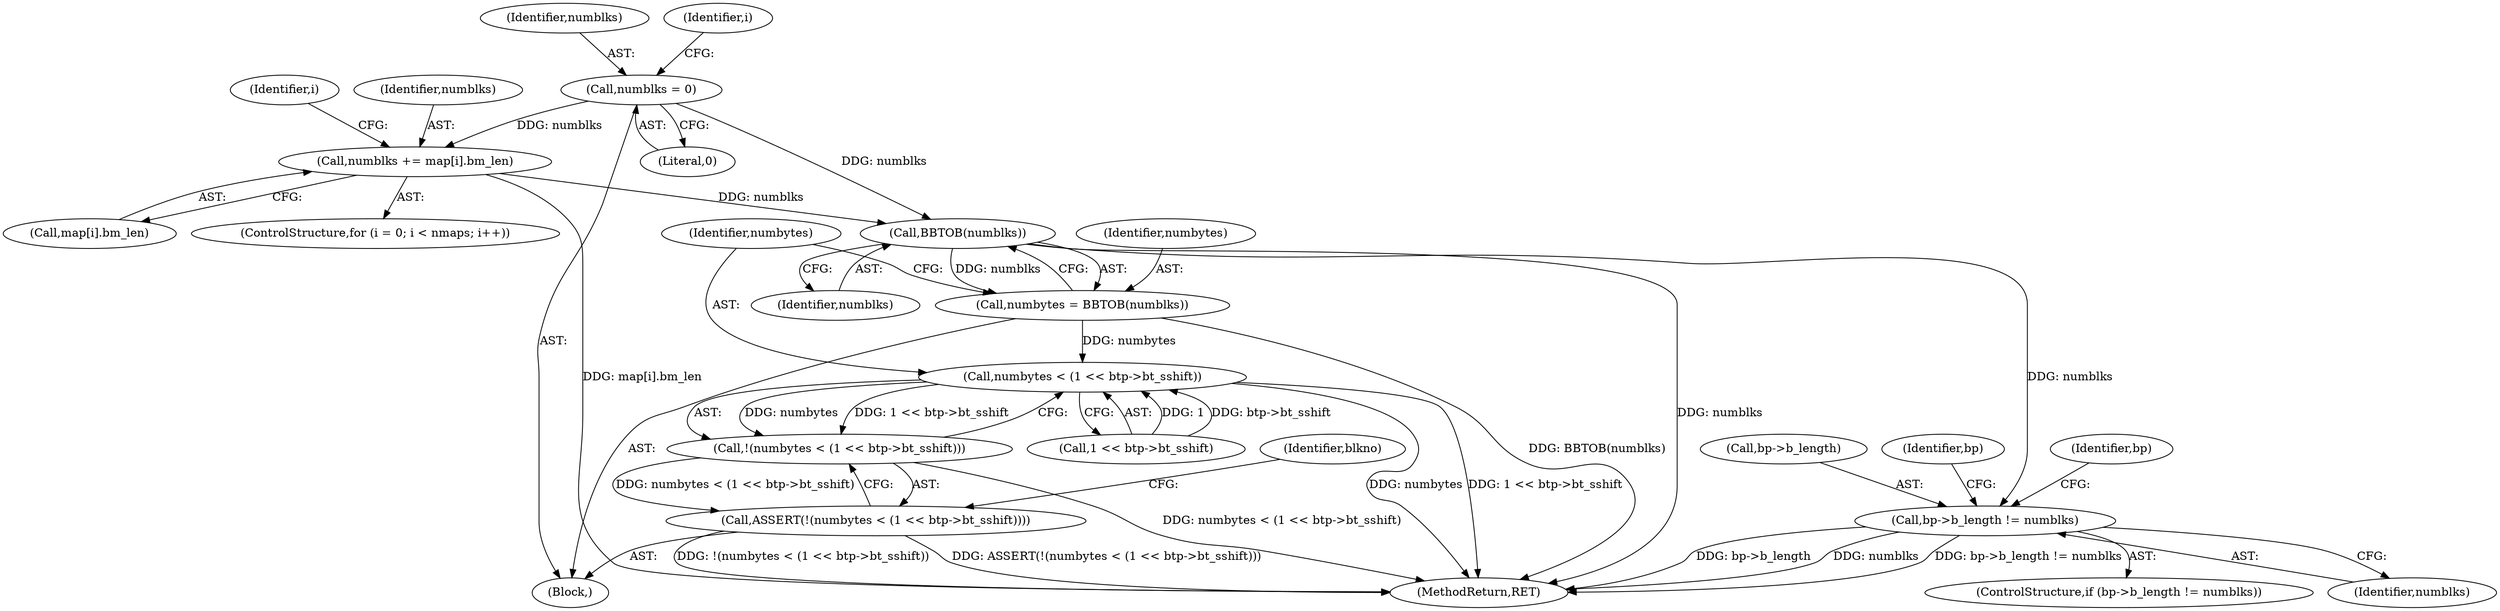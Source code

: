 digraph "0_linux_eb178619f930fa2ba2348de332a1ff1c66a31424@array" {
"1000144" [label="(Call,numblks += map[i].bm_len)"];
"1000131" [label="(Call,numblks = 0)"];
"1000153" [label="(Call,BBTOB(numblks))"];
"1000151" [label="(Call,numbytes = BBTOB(numblks))"];
"1000157" [label="(Call,numbytes < (1 << btp->bt_sshift))"];
"1000156" [label="(Call,!(numbytes < (1 << btp->bt_sshift)))"];
"1000155" [label="(Call,ASSERT(!(numbytes < (1 << btp->bt_sshift))))"];
"1000270" [label="(Call,bp->b_length != numblks)"];
"1000279" [label="(Identifier,bp)"];
"1000131" [label="(Call,numblks = 0)"];
"1000159" [label="(Call,1 << btp->bt_sshift)"];
"1000274" [label="(Identifier,numblks)"];
"1000271" [label="(Call,bp->b_length)"];
"1000270" [label="(Call,bp->b_length != numblks)"];
"1000158" [label="(Identifier,numbytes)"];
"1000156" [label="(Call,!(numbytes < (1 << btp->bt_sshift)))"];
"1000151" [label="(Call,numbytes = BBTOB(numblks))"];
"1000133" [label="(Literal,0)"];
"1000135" [label="(ControlStructure,for (i = 0; i < nmaps; i++))"];
"1000143" [label="(Identifier,i)"];
"1000154" [label="(Identifier,numblks)"];
"1000293" [label="(Identifier,bp)"];
"1000145" [label="(Identifier,numblks)"];
"1000152" [label="(Identifier,numbytes)"];
"1000269" [label="(ControlStructure,if (bp->b_length != numblks))"];
"1000153" [label="(Call,BBTOB(numblks))"];
"1000168" [label="(Identifier,blkno)"];
"1000115" [label="(Block,)"];
"1000157" [label="(Call,numbytes < (1 << btp->bt_sshift))"];
"1000144" [label="(Call,numblks += map[i].bm_len)"];
"1000146" [label="(Call,map[i].bm_len)"];
"1000132" [label="(Identifier,numblks)"];
"1000137" [label="(Identifier,i)"];
"1000407" [label="(MethodReturn,RET)"];
"1000155" [label="(Call,ASSERT(!(numbytes < (1 << btp->bt_sshift))))"];
"1000144" -> "1000135"  [label="AST: "];
"1000144" -> "1000146"  [label="CFG: "];
"1000145" -> "1000144"  [label="AST: "];
"1000146" -> "1000144"  [label="AST: "];
"1000143" -> "1000144"  [label="CFG: "];
"1000144" -> "1000407"  [label="DDG: map[i].bm_len"];
"1000131" -> "1000144"  [label="DDG: numblks"];
"1000144" -> "1000153"  [label="DDG: numblks"];
"1000131" -> "1000115"  [label="AST: "];
"1000131" -> "1000133"  [label="CFG: "];
"1000132" -> "1000131"  [label="AST: "];
"1000133" -> "1000131"  [label="AST: "];
"1000137" -> "1000131"  [label="CFG: "];
"1000131" -> "1000153"  [label="DDG: numblks"];
"1000153" -> "1000151"  [label="AST: "];
"1000153" -> "1000154"  [label="CFG: "];
"1000154" -> "1000153"  [label="AST: "];
"1000151" -> "1000153"  [label="CFG: "];
"1000153" -> "1000407"  [label="DDG: numblks"];
"1000153" -> "1000151"  [label="DDG: numblks"];
"1000153" -> "1000270"  [label="DDG: numblks"];
"1000151" -> "1000115"  [label="AST: "];
"1000152" -> "1000151"  [label="AST: "];
"1000158" -> "1000151"  [label="CFG: "];
"1000151" -> "1000407"  [label="DDG: BBTOB(numblks)"];
"1000151" -> "1000157"  [label="DDG: numbytes"];
"1000157" -> "1000156"  [label="AST: "];
"1000157" -> "1000159"  [label="CFG: "];
"1000158" -> "1000157"  [label="AST: "];
"1000159" -> "1000157"  [label="AST: "];
"1000156" -> "1000157"  [label="CFG: "];
"1000157" -> "1000407"  [label="DDG: 1 << btp->bt_sshift"];
"1000157" -> "1000407"  [label="DDG: numbytes"];
"1000157" -> "1000156"  [label="DDG: numbytes"];
"1000157" -> "1000156"  [label="DDG: 1 << btp->bt_sshift"];
"1000159" -> "1000157"  [label="DDG: 1"];
"1000159" -> "1000157"  [label="DDG: btp->bt_sshift"];
"1000156" -> "1000155"  [label="AST: "];
"1000155" -> "1000156"  [label="CFG: "];
"1000156" -> "1000407"  [label="DDG: numbytes < (1 << btp->bt_sshift)"];
"1000156" -> "1000155"  [label="DDG: numbytes < (1 << btp->bt_sshift)"];
"1000155" -> "1000115"  [label="AST: "];
"1000168" -> "1000155"  [label="CFG: "];
"1000155" -> "1000407"  [label="DDG: ASSERT(!(numbytes < (1 << btp->bt_sshift)))"];
"1000155" -> "1000407"  [label="DDG: !(numbytes < (1 << btp->bt_sshift))"];
"1000270" -> "1000269"  [label="AST: "];
"1000270" -> "1000274"  [label="CFG: "];
"1000271" -> "1000270"  [label="AST: "];
"1000274" -> "1000270"  [label="AST: "];
"1000279" -> "1000270"  [label="CFG: "];
"1000293" -> "1000270"  [label="CFG: "];
"1000270" -> "1000407"  [label="DDG: numblks"];
"1000270" -> "1000407"  [label="DDG: bp->b_length != numblks"];
"1000270" -> "1000407"  [label="DDG: bp->b_length"];
}
